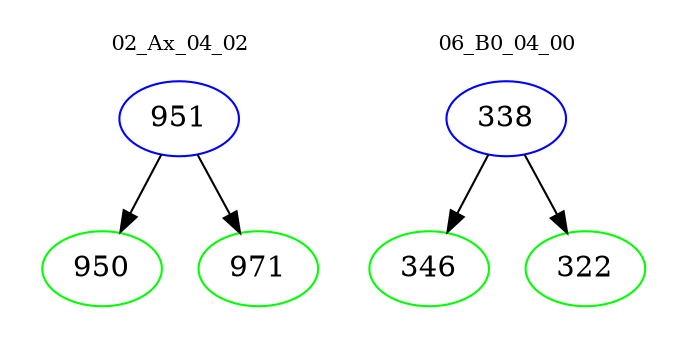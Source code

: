 digraph{
subgraph cluster_0 {
color = white
label = "02_Ax_04_02";
fontsize=10;
T0_951 [label="951", color="blue"]
T0_951 -> T0_950 [color="black"]
T0_950 [label="950", color="green"]
T0_951 -> T0_971 [color="black"]
T0_971 [label="971", color="green"]
}
subgraph cluster_1 {
color = white
label = "06_B0_04_00";
fontsize=10;
T1_338 [label="338", color="blue"]
T1_338 -> T1_346 [color="black"]
T1_346 [label="346", color="green"]
T1_338 -> T1_322 [color="black"]
T1_322 [label="322", color="green"]
}
}
